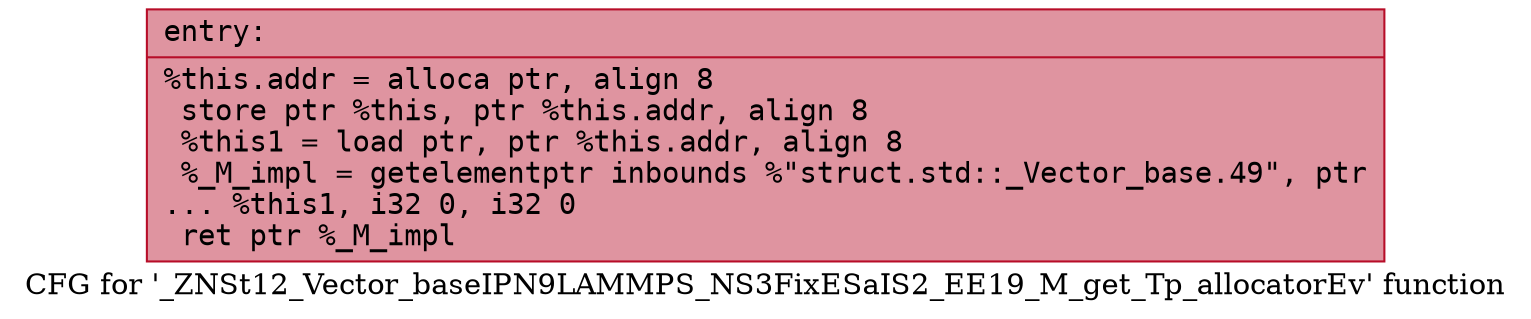 digraph "CFG for '_ZNSt12_Vector_baseIPN9LAMMPS_NS3FixESaIS2_EE19_M_get_Tp_allocatorEv' function" {
	label="CFG for '_ZNSt12_Vector_baseIPN9LAMMPS_NS3FixESaIS2_EE19_M_get_Tp_allocatorEv' function";

	Node0x556bfed61370 [shape=record,color="#b70d28ff", style=filled, fillcolor="#b70d2870" fontname="Courier",label="{entry:\l|  %this.addr = alloca ptr, align 8\l  store ptr %this, ptr %this.addr, align 8\l  %this1 = load ptr, ptr %this.addr, align 8\l  %_M_impl = getelementptr inbounds %\"struct.std::_Vector_base.49\", ptr\l... %this1, i32 0, i32 0\l  ret ptr %_M_impl\l}"];
}
